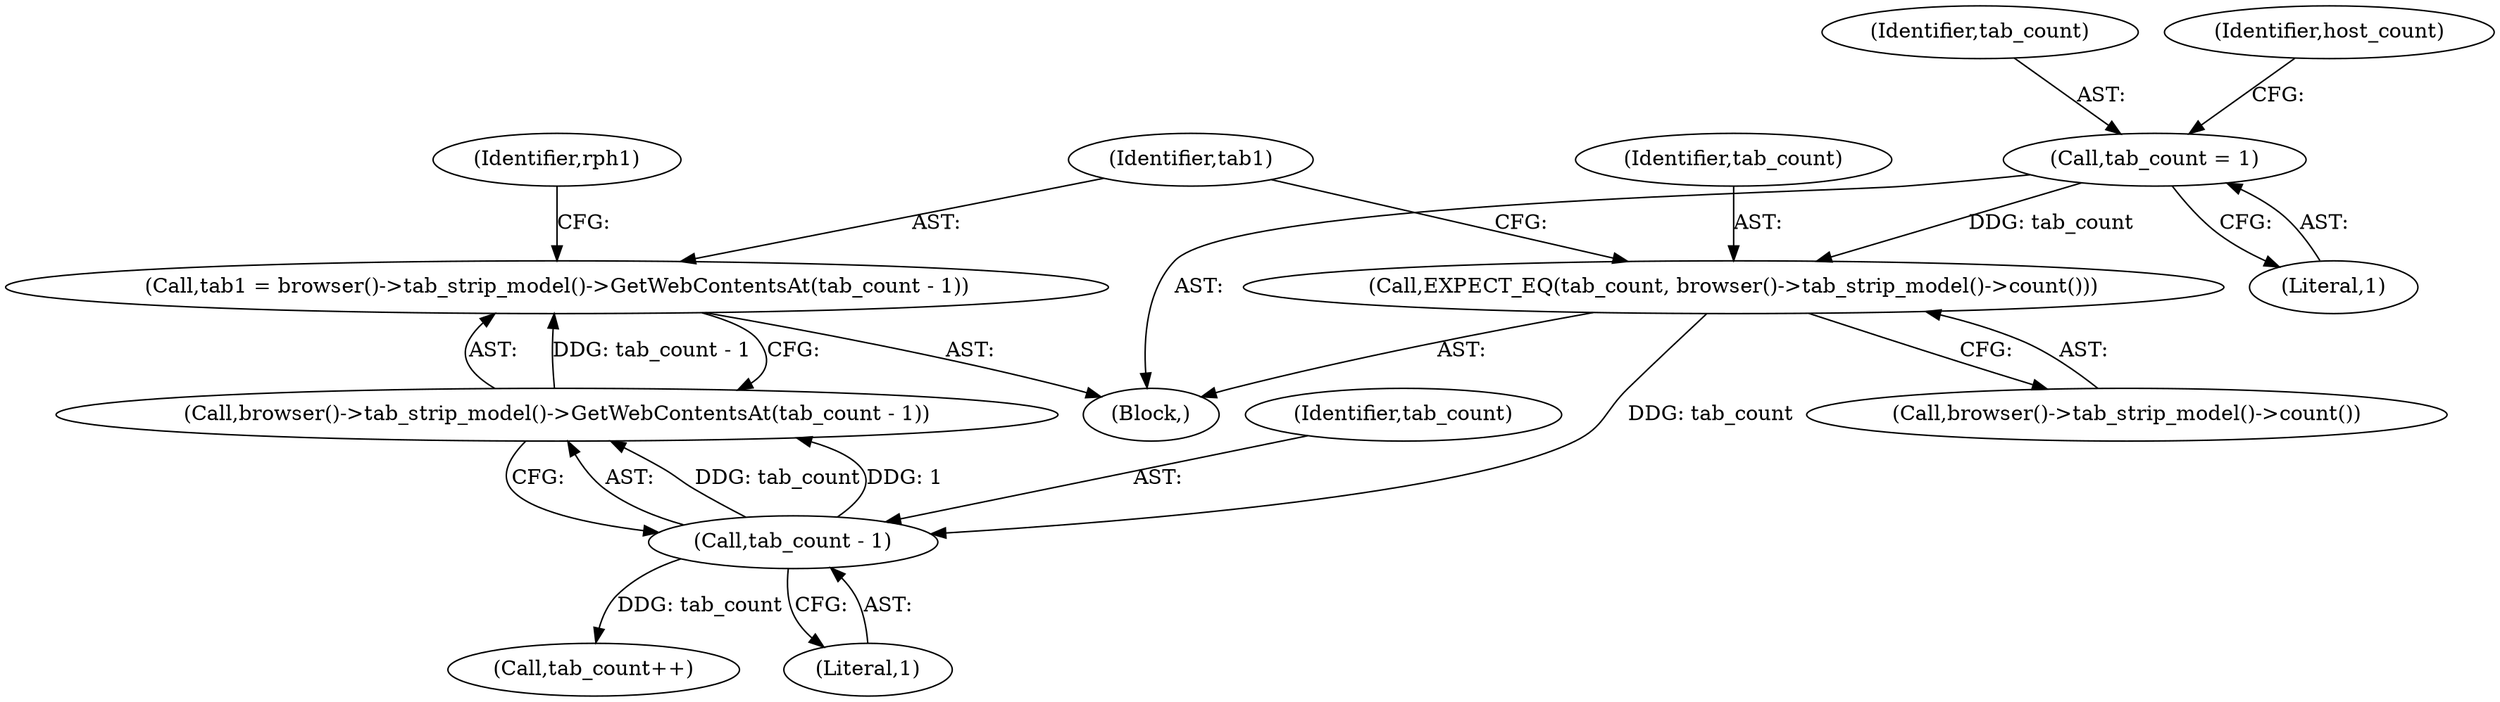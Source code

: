 digraph "0_Chrome_0bb3f5c715eb66bb5c1fb05fd81d902ca57f33ca@pointer" {
"1000143" [label="(Call,tab1 = browser()->tab_strip_model()->GetWebContentsAt(tab_count - 1))"];
"1000145" [label="(Call,browser()->tab_strip_model()->GetWebContentsAt(tab_count - 1))"];
"1000146" [label="(Call,tab_count - 1)"];
"1000140" [label="(Call,EXPECT_EQ(tab_count, browser()->tab_strip_model()->count()))"];
"1000103" [label="(Call,tab_count = 1)"];
"1000145" [label="(Call,browser()->tab_strip_model()->GetWebContentsAt(tab_count - 1))"];
"1000164" [label="(Call,tab_count++)"];
"1000103" [label="(Call,tab_count = 1)"];
"1000147" [label="(Identifier,tab_count)"];
"1000104" [label="(Identifier,tab_count)"];
"1000148" [label="(Literal,1)"];
"1000143" [label="(Call,tab1 = browser()->tab_strip_model()->GetWebContentsAt(tab_count - 1))"];
"1000146" [label="(Call,tab_count - 1)"];
"1000101" [label="(Block,)"];
"1000144" [label="(Identifier,tab1)"];
"1000105" [label="(Literal,1)"];
"1000150" [label="(Identifier,rph1)"];
"1000140" [label="(Call,EXPECT_EQ(tab_count, browser()->tab_strip_model()->count()))"];
"1000142" [label="(Call,browser()->tab_strip_model()->count())"];
"1000141" [label="(Identifier,tab_count)"];
"1000108" [label="(Identifier,host_count)"];
"1000143" -> "1000101"  [label="AST: "];
"1000143" -> "1000145"  [label="CFG: "];
"1000144" -> "1000143"  [label="AST: "];
"1000145" -> "1000143"  [label="AST: "];
"1000150" -> "1000143"  [label="CFG: "];
"1000145" -> "1000143"  [label="DDG: tab_count - 1"];
"1000145" -> "1000146"  [label="CFG: "];
"1000146" -> "1000145"  [label="AST: "];
"1000146" -> "1000145"  [label="DDG: tab_count"];
"1000146" -> "1000145"  [label="DDG: 1"];
"1000146" -> "1000148"  [label="CFG: "];
"1000147" -> "1000146"  [label="AST: "];
"1000148" -> "1000146"  [label="AST: "];
"1000140" -> "1000146"  [label="DDG: tab_count"];
"1000146" -> "1000164"  [label="DDG: tab_count"];
"1000140" -> "1000101"  [label="AST: "];
"1000140" -> "1000142"  [label="CFG: "];
"1000141" -> "1000140"  [label="AST: "];
"1000142" -> "1000140"  [label="AST: "];
"1000144" -> "1000140"  [label="CFG: "];
"1000103" -> "1000140"  [label="DDG: tab_count"];
"1000103" -> "1000101"  [label="AST: "];
"1000103" -> "1000105"  [label="CFG: "];
"1000104" -> "1000103"  [label="AST: "];
"1000105" -> "1000103"  [label="AST: "];
"1000108" -> "1000103"  [label="CFG: "];
}
